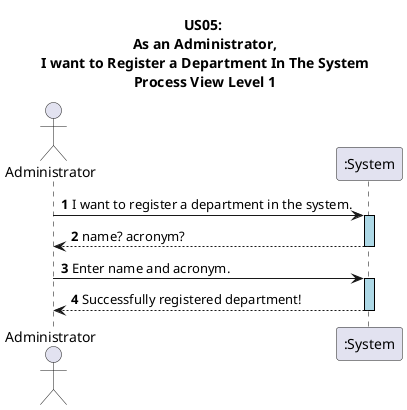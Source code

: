 @startuml
autonumber

skinparam sequence {
   LifelineBorderColor black
   LifelineBackgroundColor LightBlue
 }

title US05:\n As an Administrator,\n I want to Register a Department In The System\n Process View Level 1
actor Administrator
participant ":System" as System

Administrator -> System ++: I want to register a department in the system.
System --> Administrator --: name? acronym?
Administrator -> System ++: Enter name and acronym.
System --> Administrator --: Successfully registered department!
@enduml